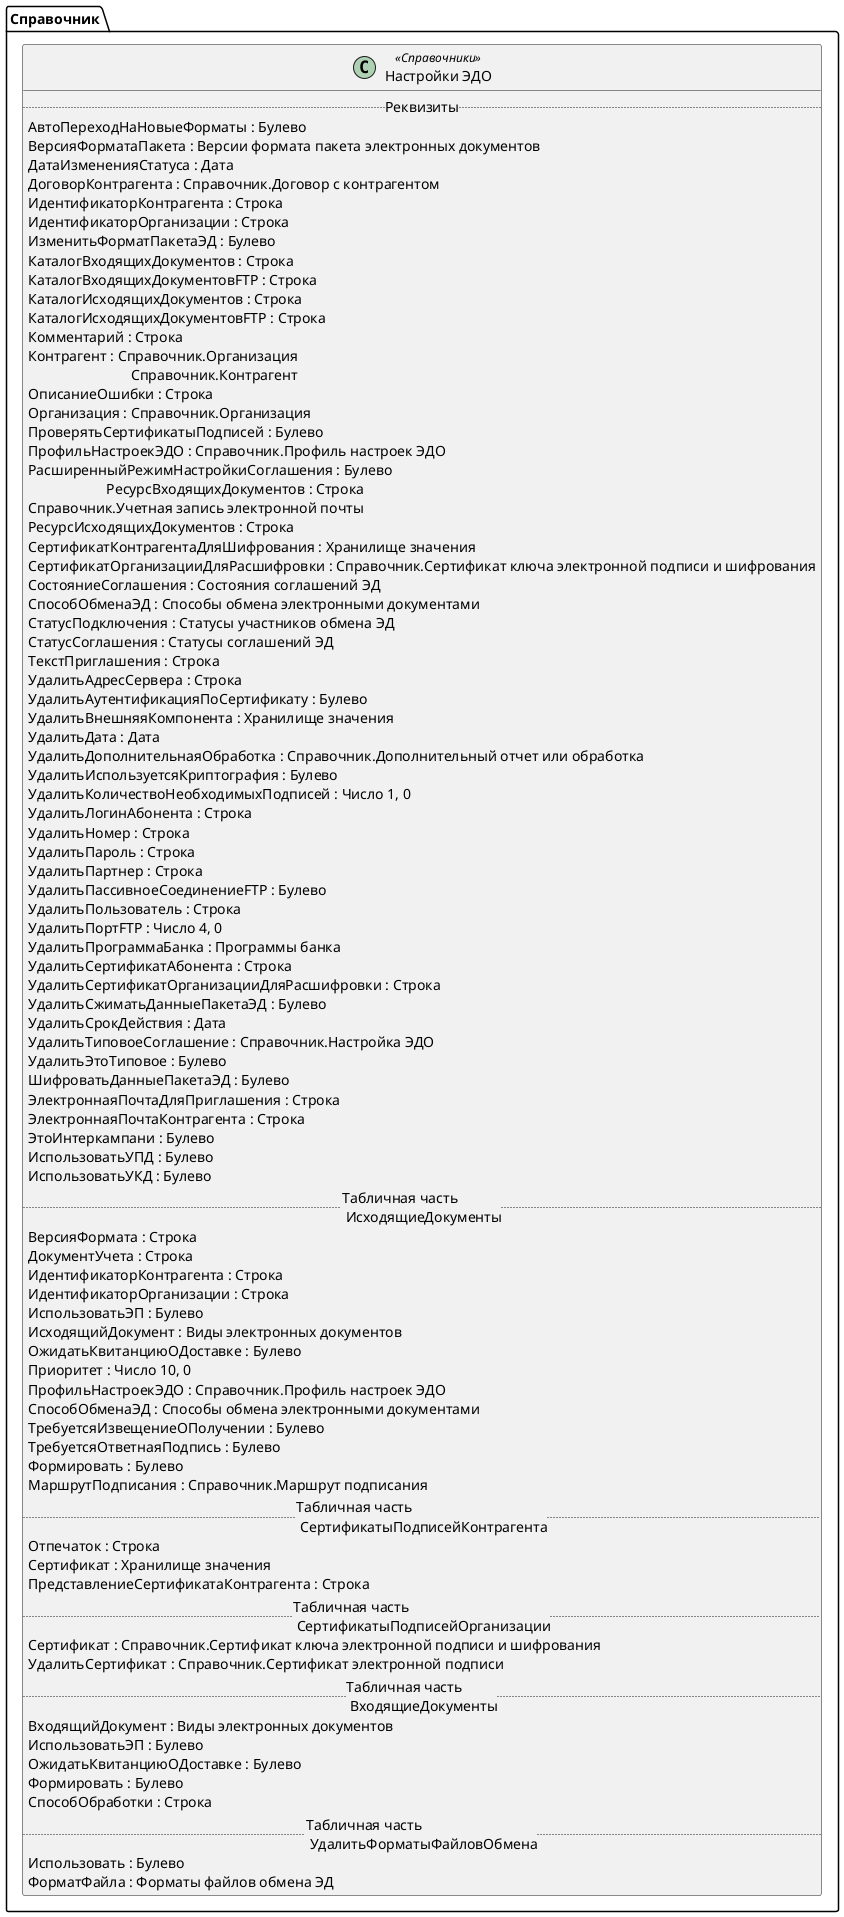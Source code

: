 ﻿@startuml СоглашенияОбИспользованииЭД
'!include templates.wsd
'..\include templates.wsd
class Справочник.СоглашенияОбИспользованииЭД as "Настройки ЭДО" <<Справочники>>
{
..Реквизиты..
АвтоПереходНаНовыеФорматы : Булево
ВерсияФорматаПакета : Версии формата пакета электронных документов
ДатаИзмененияСтатуса : Дата
ДоговорКонтрагента : Справочник.Договор с контрагентом
ИдентификаторКонтрагента : Строка
ИдентификаторОрганизации : Строка
ИзменитьФорматПакетаЭД : Булево
КаталогВходящихДокументов : Строка
КаталогВходящихДокументовFTP : Строка
КаталогИсходящихДокументов : Строка
КаталогИсходящихДокументовFTP : Строка
Комментарий : Строка
Контрагент : Справочник.Организация\rСправочник.Контрагент
ОписаниеОшибки : Строка
Организация : Справочник.Организация
ПроверятьСертификатыПодписей : Булево
ПрофильНастроекЭДО : Справочник.Профиль настроек ЭДО
РасширенныйРежимНастройкиСоглашения : Булево
РесурсВходящихДокументов : Строка\rСправочник.Учетная запись электронной почты
РесурсИсходящихДокументов : Строка
СертификатКонтрагентаДляШифрования : Хранилище значения
СертификатОрганизацииДляРасшифровки : Справочник.Сертификат ключа электронной подписи и шифрования
СостояниеСоглашения : Состояния соглашений ЭД
СпособОбменаЭД : Способы обмена электронными документами
СтатусПодключения : Статусы участников обмена ЭД
СтатусСоглашения : Статусы соглашений ЭД
ТекстПриглашения : Строка
УдалитьАдресСервера : Строка
УдалитьАутентификацияПоСертификату : Булево
УдалитьВнешняяКомпонента : Хранилище значения
УдалитьДата : Дата
УдалитьДополнительнаяОбработка : Справочник.Дополнительный отчет или обработка
УдалитьИспользуетсяКриптография : Булево
УдалитьКоличествоНеобходимыхПодписей : Число 1, 0
УдалитьЛогинАбонента : Строка
УдалитьНомер : Строка
УдалитьПароль : Строка
УдалитьПартнер : Строка
УдалитьПассивноеСоединениеFTP : Булево
УдалитьПользователь : Строка
УдалитьПортFTP : Число 4, 0
УдалитьПрограммаБанка : Программы банка
УдалитьСертификатАбонента : Строка
УдалитьСертификатОрганизацииДляРасшифровки : Строка
УдалитьСжиматьДанныеПакетаЭД : Булево
УдалитьСрокДействия : Дата
УдалитьТиповоеСоглашение : Справочник.Настройка ЭДО
УдалитьЭтоТиповое : Булево
ШифроватьДанныеПакетаЭД : Булево
ЭлектроннаяПочтаДляПриглашения : Строка
ЭлектроннаяПочтаКонтрагента : Строка
ЭтоИнтеркампани : Булево
ИспользоватьУПД : Булево
ИспользоватьУКД : Булево
..Табличная часть \n ИсходящиеДокументы..
ВерсияФормата : Строка
ДокументУчета : Строка
ИдентификаторКонтрагента : Строка
ИдентификаторОрганизации : Строка
ИспользоватьЭП : Булево
ИсходящийДокумент : Виды электронных документов
ОжидатьКвитанциюОДоставке : Булево
Приоритет : Число 10, 0
ПрофильНастроекЭДО : Справочник.Профиль настроек ЭДО
СпособОбменаЭД : Способы обмена электронными документами
ТребуетсяИзвещениеОПолучении : Булево
ТребуетсяОтветнаяПодпись : Булево
Формировать : Булево
МаршрутПодписания : Справочник.Маршрут подписания
..Табличная часть \n СертификатыПодписейКонтрагента..
Отпечаток : Строка
Сертификат : Хранилище значения
ПредставлениеСертификатаКонтрагента : Строка
..Табличная часть \n СертификатыПодписейОрганизации..
Сертификат : Справочник.Сертификат ключа электронной подписи и шифрования
УдалитьСертификат : Справочник.Сертификат электронной подписи
..Табличная часть \n ВходящиеДокументы..
ВходящийДокумент : Виды электронных документов
ИспользоватьЭП : Булево
ОжидатьКвитанциюОДоставке : Булево
Формировать : Булево
СпособОбработки : Строка
..Табличная часть \n УдалитьФорматыФайловОбмена..
Использовать : Булево
ФорматФайла : Форматы файлов обмена ЭД
}
@enduml
